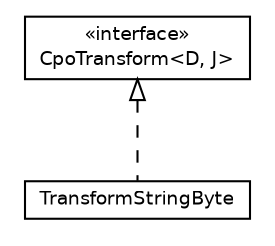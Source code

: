 #!/usr/local/bin/dot
#
# Class diagram 
# Generated by UmlGraph version 4.6 (http://www.spinellis.gr/sw/umlgraph)
#

digraph G {
	edge [fontname="Helvetica",fontsize=10,labelfontname="Helvetica",labelfontsize=10];
	node [fontname="Helvetica",fontsize=10,shape=plaintext];
	// org.synchronoss.cpo.transform.TransformStringByte
	c2009 [label=<<table border="0" cellborder="1" cellspacing="0" cellpadding="2" port="p" href="./TransformStringByte.html">
		<tr><td><table border="0" cellspacing="0" cellpadding="1">
			<tr><td> TransformStringByte </td></tr>
		</table></td></tr>
		</table>>, fontname="Helvetica", fontcolor="black", fontsize=9.0];
	// org.synchronoss.cpo.transform.CpoTransform<D, J>
	c2010 [label=<<table border="0" cellborder="1" cellspacing="0" cellpadding="2" port="p" href="./CpoTransform.html">
		<tr><td><table border="0" cellspacing="0" cellpadding="1">
			<tr><td> &laquo;interface&raquo; </td></tr>
			<tr><td> CpoTransform&lt;D, J&gt; </td></tr>
		</table></td></tr>
		</table>>, fontname="Helvetica", fontcolor="black", fontsize=9.0];
	//org.synchronoss.cpo.transform.TransformStringByte implements org.synchronoss.cpo.transform.CpoTransform<D, J>
	c2010:p -> c2009:p [dir=back,arrowtail=empty,style=dashed];
}

